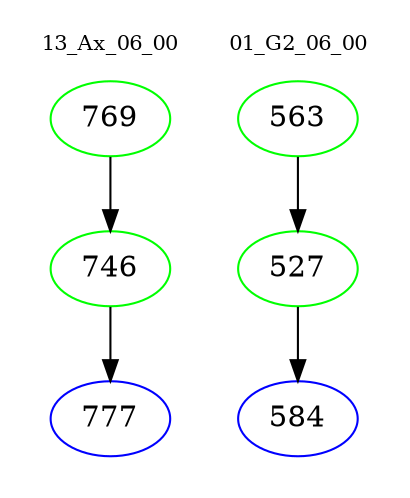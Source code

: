digraph{
subgraph cluster_0 {
color = white
label = "13_Ax_06_00";
fontsize=10;
T0_769 [label="769", color="green"]
T0_769 -> T0_746 [color="black"]
T0_746 [label="746", color="green"]
T0_746 -> T0_777 [color="black"]
T0_777 [label="777", color="blue"]
}
subgraph cluster_1 {
color = white
label = "01_G2_06_00";
fontsize=10;
T1_563 [label="563", color="green"]
T1_563 -> T1_527 [color="black"]
T1_527 [label="527", color="green"]
T1_527 -> T1_584 [color="black"]
T1_584 [label="584", color="blue"]
}
}
